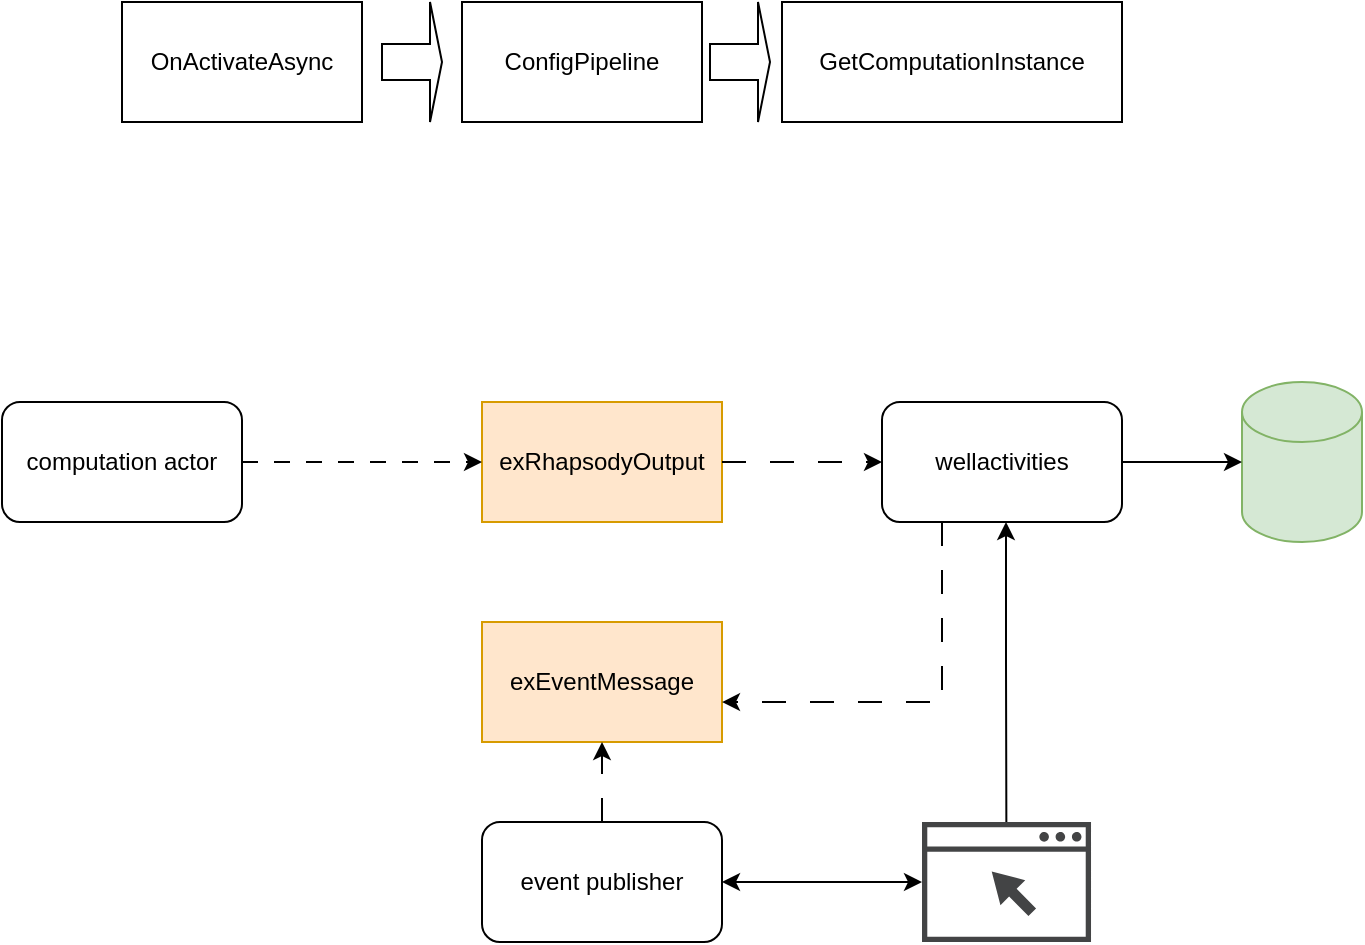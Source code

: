 <mxfile version="20.8.23" type="github">
  <diagram name="Page-1" id="OcKVnmv9bkzOkqvMLp8E">
    <mxGraphModel dx="1221" dy="654" grid="1" gridSize="10" guides="1" tooltips="1" connect="1" arrows="1" fold="1" page="1" pageScale="1" pageWidth="850" pageHeight="1100" math="0" shadow="0">
      <root>
        <mxCell id="0" />
        <mxCell id="1" parent="0" />
        <mxCell id="kHYbqAMakebXmbpQwH_0-1" value="OnActivateAsync" style="rounded=0;whiteSpace=wrap;html=1;" parent="1" vertex="1">
          <mxGeometry x="70" y="250" width="120" height="60" as="geometry" />
        </mxCell>
        <mxCell id="kHYbqAMakebXmbpQwH_0-2" value="ConfigPipeline" style="rounded=0;whiteSpace=wrap;html=1;" parent="1" vertex="1">
          <mxGeometry x="240" y="250" width="120" height="60" as="geometry" />
        </mxCell>
        <mxCell id="kHYbqAMakebXmbpQwH_0-3" value="GetComputationInstance" style="rounded=0;whiteSpace=wrap;html=1;" parent="1" vertex="1">
          <mxGeometry x="400" y="250" width="170" height="60" as="geometry" />
        </mxCell>
        <mxCell id="kHYbqAMakebXmbpQwH_0-4" value="" style="shape=singleArrow;whiteSpace=wrap;html=1;" parent="1" vertex="1">
          <mxGeometry x="200" y="250" width="30" height="60" as="geometry" />
        </mxCell>
        <mxCell id="kHYbqAMakebXmbpQwH_0-5" value="" style="shape=singleArrow;whiteSpace=wrap;html=1;" parent="1" vertex="1">
          <mxGeometry x="364" y="250" width="30" height="60" as="geometry" />
        </mxCell>
        <mxCell id="UGG4_DEp5h8tAIbgvLsF-27" value="computation actor" style="rounded=1;whiteSpace=wrap;html=1;" parent="1" vertex="1">
          <mxGeometry x="10" y="450" width="120" height="60" as="geometry" />
        </mxCell>
        <mxCell id="UGG4_DEp5h8tAIbgvLsF-28" value="exRhapsodyOutput" style="rounded=0;whiteSpace=wrap;html=1;fillColor=#ffe6cc;strokeColor=#d79b00;" parent="1" vertex="1">
          <mxGeometry x="250" y="450" width="120" height="60" as="geometry" />
        </mxCell>
        <mxCell id="UGG4_DEp5h8tAIbgvLsF-30" value="" style="endArrow=classic;html=1;rounded=0;exitX=1;exitY=0.5;exitDx=0;exitDy=0;entryX=0;entryY=0.5;entryDx=0;entryDy=0;dashed=1;dashPattern=8 8;" parent="1" source="UGG4_DEp5h8tAIbgvLsF-27" target="UGG4_DEp5h8tAIbgvLsF-28" edge="1">
          <mxGeometry width="50" height="50" relative="1" as="geometry">
            <mxPoint x="400" y="560" as="sourcePoint" />
            <mxPoint x="450" y="510" as="targetPoint" />
            <Array as="points">
              <mxPoint x="230" y="480" />
            </Array>
          </mxGeometry>
        </mxCell>
        <mxCell id="UGG4_DEp5h8tAIbgvLsF-31" value="wellactivities" style="rounded=1;whiteSpace=wrap;html=1;" parent="1" vertex="1">
          <mxGeometry x="450" y="450" width="120" height="60" as="geometry" />
        </mxCell>
        <mxCell id="UGG4_DEp5h8tAIbgvLsF-33" value="" style="shape=cylinder3;whiteSpace=wrap;html=1;boundedLbl=1;backgroundOutline=1;size=15;fillColor=#d5e8d4;strokeColor=#82b366;" parent="1" vertex="1">
          <mxGeometry x="630" y="440" width="60" height="80" as="geometry" />
        </mxCell>
        <mxCell id="UGG4_DEp5h8tAIbgvLsF-34" value="" style="endArrow=classic;html=1;rounded=0;exitX=1;exitY=0.5;exitDx=0;exitDy=0;entryX=0;entryY=0.5;entryDx=0;entryDy=0;dashed=1;dashPattern=12 12;" parent="1" source="UGG4_DEp5h8tAIbgvLsF-28" target="UGG4_DEp5h8tAIbgvLsF-31" edge="1">
          <mxGeometry width="50" height="50" relative="1" as="geometry">
            <mxPoint x="400" y="560" as="sourcePoint" />
            <mxPoint x="450" y="510" as="targetPoint" />
          </mxGeometry>
        </mxCell>
        <mxCell id="UGG4_DEp5h8tAIbgvLsF-35" value="" style="endArrow=classic;html=1;rounded=0;exitX=1;exitY=0.5;exitDx=0;exitDy=0;entryX=0;entryY=0.5;entryDx=0;entryDy=0;entryPerimeter=0;" parent="1" source="UGG4_DEp5h8tAIbgvLsF-31" target="UGG4_DEp5h8tAIbgvLsF-33" edge="1">
          <mxGeometry width="50" height="50" relative="1" as="geometry">
            <mxPoint x="400" y="560" as="sourcePoint" />
            <mxPoint x="450" y="510" as="targetPoint" />
          </mxGeometry>
        </mxCell>
        <mxCell id="UGG4_DEp5h8tAIbgvLsF-36" value="event publisher" style="rounded=1;whiteSpace=wrap;html=1;" parent="1" vertex="1">
          <mxGeometry x="250" y="660" width="120" height="60" as="geometry" />
        </mxCell>
        <mxCell id="UGG4_DEp5h8tAIbgvLsF-37" value="" style="sketch=0;pointerEvents=1;shadow=0;dashed=0;html=1;strokeColor=none;fillColor=#434445;aspect=fixed;labelPosition=center;verticalLabelPosition=bottom;verticalAlign=top;align=center;outlineConnect=0;shape=mxgraph.vvd.web_browser;" parent="1" vertex="1">
          <mxGeometry x="470" y="660" width="84.51" height="60" as="geometry" />
        </mxCell>
        <mxCell id="UGG4_DEp5h8tAIbgvLsF-40" value="" style="endArrow=classic;startArrow=classic;html=1;rounded=0;exitX=1;exitY=0.5;exitDx=0;exitDy=0;" parent="1" source="UGG4_DEp5h8tAIbgvLsF-36" target="UGG4_DEp5h8tAIbgvLsF-37" edge="1">
          <mxGeometry width="50" height="50" relative="1" as="geometry">
            <mxPoint x="400" y="560" as="sourcePoint" />
            <mxPoint x="450" y="510" as="targetPoint" />
          </mxGeometry>
        </mxCell>
        <mxCell id="UGG4_DEp5h8tAIbgvLsF-41" value="" style="endArrow=classic;html=1;rounded=0;" parent="1" source="UGG4_DEp5h8tAIbgvLsF-37" edge="1">
          <mxGeometry width="50" height="50" relative="1" as="geometry">
            <mxPoint x="510" y="650" as="sourcePoint" />
            <mxPoint x="512" y="510" as="targetPoint" />
            <Array as="points">
              <mxPoint x="512" y="580" />
            </Array>
          </mxGeometry>
        </mxCell>
        <mxCell id="yuS7DhjpK4BJRAQVmgky-1" value="exEventMessage" style="rounded=0;whiteSpace=wrap;html=1;fillColor=#ffe6cc;strokeColor=#d79b00;" vertex="1" parent="1">
          <mxGeometry x="250" y="560" width="120" height="60" as="geometry" />
        </mxCell>
        <mxCell id="yuS7DhjpK4BJRAQVmgky-2" value="" style="endArrow=classic;html=1;rounded=0;exitX=0.25;exitY=1;exitDx=0;exitDy=0;entryX=1;entryY=0.667;entryDx=0;entryDy=0;entryPerimeter=0;dashed=1;dashPattern=12 12;" edge="1" parent="1" source="UGG4_DEp5h8tAIbgvLsF-31" target="yuS7DhjpK4BJRAQVmgky-1">
          <mxGeometry width="50" height="50" relative="1" as="geometry">
            <mxPoint x="400" y="560" as="sourcePoint" />
            <mxPoint x="480" y="600" as="targetPoint" />
            <Array as="points">
              <mxPoint x="480" y="600" />
            </Array>
          </mxGeometry>
        </mxCell>
        <mxCell id="yuS7DhjpK4BJRAQVmgky-3" value="" style="endArrow=classic;html=1;rounded=0;dashed=1;dashPattern=12 12;exitX=0.5;exitY=0;exitDx=0;exitDy=0;entryX=0.5;entryY=1;entryDx=0;entryDy=0;" edge="1" parent="1" source="UGG4_DEp5h8tAIbgvLsF-36" target="yuS7DhjpK4BJRAQVmgky-1">
          <mxGeometry width="50" height="50" relative="1" as="geometry">
            <mxPoint x="400" y="560" as="sourcePoint" />
            <mxPoint x="450" y="510" as="targetPoint" />
          </mxGeometry>
        </mxCell>
      </root>
    </mxGraphModel>
  </diagram>
</mxfile>
